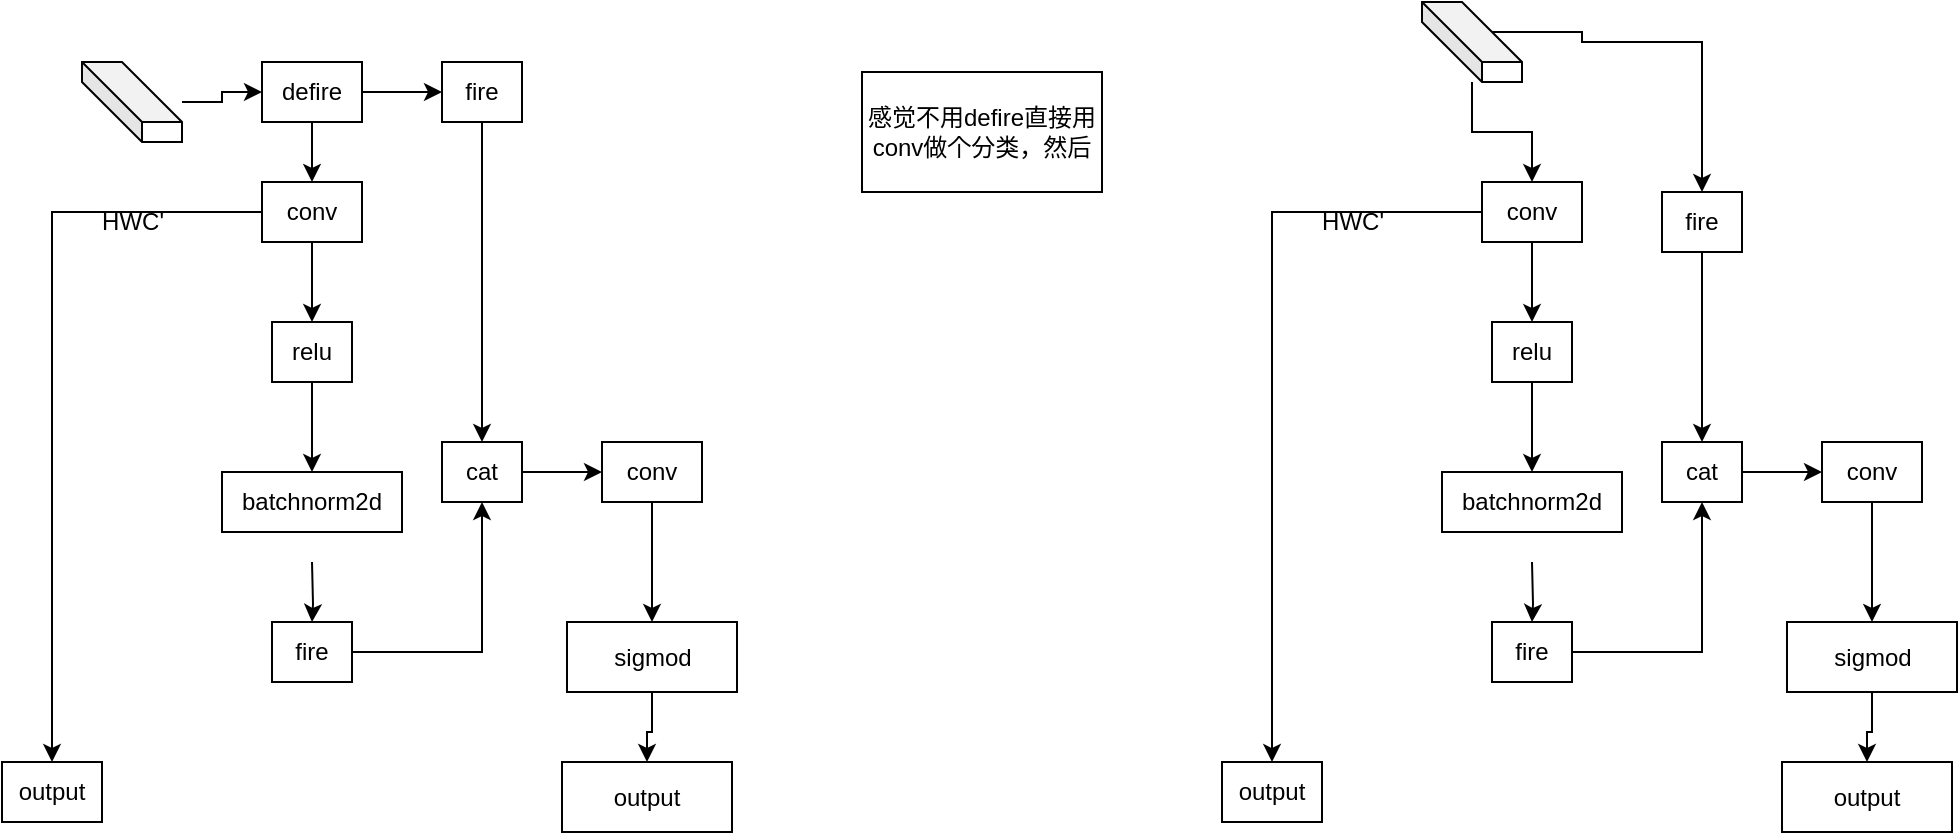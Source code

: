 <mxfile version="26.0.2">
  <diagram name="第 1 页" id="FY-H7hyFc6ps45kCjdqG">
    <mxGraphModel dx="1674" dy="738" grid="1" gridSize="10" guides="1" tooltips="1" connect="1" arrows="1" fold="1" page="1" pageScale="1" pageWidth="827" pageHeight="1169" math="0" shadow="0">
      <root>
        <mxCell id="0" />
        <mxCell id="1" parent="0" />
        <mxCell id="tnBm_oOFpH9Fi_et7Wun-1" value="" style="edgeStyle=orthogonalEdgeStyle;rounded=0;orthogonalLoop=1;jettySize=auto;html=1;" parent="1" source="tnBm_oOFpH9Fi_et7Wun-2" target="tnBm_oOFpH9Fi_et7Wun-5" edge="1">
          <mxGeometry relative="1" as="geometry" />
        </mxCell>
        <mxCell id="tnBm_oOFpH9Fi_et7Wun-2" value="" style="shape=cube;whiteSpace=wrap;html=1;boundedLbl=1;backgroundOutline=1;darkOpacity=0.05;darkOpacity2=0.1;rotation=0;size=30;" parent="1" vertex="1">
          <mxGeometry x="80" y="40" width="50" height="40" as="geometry" />
        </mxCell>
        <mxCell id="tnBm_oOFpH9Fi_et7Wun-3" value="HWC&#39;" style="text;html=1;align=center;verticalAlign=middle;resizable=0;points=[];autosize=1;strokeColor=none;fillColor=none;" parent="1" vertex="1">
          <mxGeometry x="80" y="105" width="50" height="30" as="geometry" />
        </mxCell>
        <mxCell id="tnBm_oOFpH9Fi_et7Wun-4" value="" style="edgeStyle=orthogonalEdgeStyle;rounded=0;orthogonalLoop=1;jettySize=auto;html=1;" parent="1" source="tnBm_oOFpH9Fi_et7Wun-5" target="tnBm_oOFpH9Fi_et7Wun-7" edge="1">
          <mxGeometry relative="1" as="geometry" />
        </mxCell>
        <mxCell id="tnBm_oOFpH9Fi_et7Wun-14" value="" style="edgeStyle=orthogonalEdgeStyle;rounded=0;orthogonalLoop=1;jettySize=auto;html=1;" parent="1" source="tnBm_oOFpH9Fi_et7Wun-5" target="tnBm_oOFpH9Fi_et7Wun-13" edge="1">
          <mxGeometry relative="1" as="geometry" />
        </mxCell>
        <mxCell id="tnBm_oOFpH9Fi_et7Wun-5" value="defire" style="whiteSpace=wrap;html=1;" parent="1" vertex="1">
          <mxGeometry x="170" y="40" width="50" height="30" as="geometry" />
        </mxCell>
        <mxCell id="tnBm_oOFpH9Fi_et7Wun-6" value="" style="edgeStyle=orthogonalEdgeStyle;rounded=0;orthogonalLoop=1;jettySize=auto;html=1;" parent="1" source="tnBm_oOFpH9Fi_et7Wun-7" target="tnBm_oOFpH9Fi_et7Wun-9" edge="1">
          <mxGeometry relative="1" as="geometry" />
        </mxCell>
        <mxCell id="tnBm_oOFpH9Fi_et7Wun-29" value="" style="edgeStyle=orthogonalEdgeStyle;rounded=0;orthogonalLoop=1;jettySize=auto;html=1;" parent="1" source="tnBm_oOFpH9Fi_et7Wun-7" target="tnBm_oOFpH9Fi_et7Wun-28" edge="1">
          <mxGeometry relative="1" as="geometry" />
        </mxCell>
        <mxCell id="tnBm_oOFpH9Fi_et7Wun-7" value="conv" style="whiteSpace=wrap;html=1;" parent="1" vertex="1">
          <mxGeometry x="170" y="100" width="50" height="30" as="geometry" />
        </mxCell>
        <mxCell id="tnBm_oOFpH9Fi_et7Wun-8" value="" style="edgeStyle=orthogonalEdgeStyle;rounded=0;orthogonalLoop=1;jettySize=auto;html=1;entryX=0.5;entryY=0;entryDx=0;entryDy=0;" parent="1" source="tnBm_oOFpH9Fi_et7Wun-9" target="tnBm_oOFpH9Fi_et7Wun-10" edge="1">
          <mxGeometry relative="1" as="geometry">
            <mxPoint x="195" y="260" as="targetPoint" />
          </mxGeometry>
        </mxCell>
        <mxCell id="tnBm_oOFpH9Fi_et7Wun-9" value="relu" style="whiteSpace=wrap;html=1;" parent="1" vertex="1">
          <mxGeometry x="175" y="170" width="40" height="30" as="geometry" />
        </mxCell>
        <mxCell id="tnBm_oOFpH9Fi_et7Wun-12" value="" style="edgeStyle=orthogonalEdgeStyle;rounded=0;orthogonalLoop=1;jettySize=auto;html=1;" parent="1" target="tnBm_oOFpH9Fi_et7Wun-11" edge="1">
          <mxGeometry relative="1" as="geometry">
            <mxPoint x="195.0" y="290" as="sourcePoint" />
          </mxGeometry>
        </mxCell>
        <mxCell id="tnBm_oOFpH9Fi_et7Wun-10" value="batchnorm2d" style="whiteSpace=wrap;html=1;" parent="1" vertex="1">
          <mxGeometry x="150" y="245" width="90" height="30" as="geometry" />
        </mxCell>
        <mxCell id="tnBm_oOFpH9Fi_et7Wun-18" value="" style="edgeStyle=orthogonalEdgeStyle;rounded=0;orthogonalLoop=1;jettySize=auto;html=1;" parent="1" source="tnBm_oOFpH9Fi_et7Wun-11" target="tnBm_oOFpH9Fi_et7Wun-17" edge="1">
          <mxGeometry relative="1" as="geometry" />
        </mxCell>
        <mxCell id="tnBm_oOFpH9Fi_et7Wun-11" value="fire" style="whiteSpace=wrap;html=1;" parent="1" vertex="1">
          <mxGeometry x="175" y="320" width="40" height="30" as="geometry" />
        </mxCell>
        <mxCell id="tnBm_oOFpH9Fi_et7Wun-20" value="" style="edgeStyle=orthogonalEdgeStyle;rounded=0;orthogonalLoop=1;jettySize=auto;html=1;entryX=0.5;entryY=0;entryDx=0;entryDy=0;" parent="1" source="tnBm_oOFpH9Fi_et7Wun-13" target="tnBm_oOFpH9Fi_et7Wun-17" edge="1">
          <mxGeometry relative="1" as="geometry">
            <mxPoint x="280" y="165" as="targetPoint" />
          </mxGeometry>
        </mxCell>
        <mxCell id="tnBm_oOFpH9Fi_et7Wun-13" value="fire" style="whiteSpace=wrap;html=1;" parent="1" vertex="1">
          <mxGeometry x="260" y="40" width="40" height="30" as="geometry" />
        </mxCell>
        <mxCell id="tnBm_oOFpH9Fi_et7Wun-22" value="" style="edgeStyle=orthogonalEdgeStyle;rounded=0;orthogonalLoop=1;jettySize=auto;html=1;" parent="1" source="tnBm_oOFpH9Fi_et7Wun-17" target="tnBm_oOFpH9Fi_et7Wun-21" edge="1">
          <mxGeometry relative="1" as="geometry" />
        </mxCell>
        <mxCell id="tnBm_oOFpH9Fi_et7Wun-17" value="cat" style="whiteSpace=wrap;html=1;" parent="1" vertex="1">
          <mxGeometry x="260" y="230" width="40" height="30" as="geometry" />
        </mxCell>
        <mxCell id="tnBm_oOFpH9Fi_et7Wun-24" value="" style="edgeStyle=orthogonalEdgeStyle;rounded=0;orthogonalLoop=1;jettySize=auto;html=1;" parent="1" source="tnBm_oOFpH9Fi_et7Wun-21" target="tnBm_oOFpH9Fi_et7Wun-23" edge="1">
          <mxGeometry relative="1" as="geometry" />
        </mxCell>
        <mxCell id="tnBm_oOFpH9Fi_et7Wun-21" value="conv" style="whiteSpace=wrap;html=1;" parent="1" vertex="1">
          <mxGeometry x="340" y="230" width="50" height="30" as="geometry" />
        </mxCell>
        <mxCell id="tnBm_oOFpH9Fi_et7Wun-27" value="" style="edgeStyle=orthogonalEdgeStyle;rounded=0;orthogonalLoop=1;jettySize=auto;html=1;" parent="1" source="tnBm_oOFpH9Fi_et7Wun-23" target="tnBm_oOFpH9Fi_et7Wun-26" edge="1">
          <mxGeometry relative="1" as="geometry" />
        </mxCell>
        <mxCell id="tnBm_oOFpH9Fi_et7Wun-23" value="sigmod" style="whiteSpace=wrap;html=1;" parent="1" vertex="1">
          <mxGeometry x="322.5" y="320" width="85" height="35" as="geometry" />
        </mxCell>
        <mxCell id="tnBm_oOFpH9Fi_et7Wun-26" value="output" style="whiteSpace=wrap;html=1;" parent="1" vertex="1">
          <mxGeometry x="320" y="390" width="85" height="35" as="geometry" />
        </mxCell>
        <mxCell id="tnBm_oOFpH9Fi_et7Wun-28" value="output" style="whiteSpace=wrap;html=1;" parent="1" vertex="1">
          <mxGeometry x="40" y="390" width="50" height="30" as="geometry" />
        </mxCell>
        <mxCell id="p_KiKT5J5qFMpIR7NZXu-1" value="感觉不用defire直接用conv做个分类，然后" style="rounded=0;whiteSpace=wrap;html=1;" vertex="1" parent="1">
          <mxGeometry x="470" y="45" width="120" height="60" as="geometry" />
        </mxCell>
        <mxCell id="p_KiKT5J5qFMpIR7NZXu-2" value="" style="edgeStyle=orthogonalEdgeStyle;rounded=0;orthogonalLoop=1;jettySize=auto;html=1;entryX=0.5;entryY=0;entryDx=0;entryDy=0;" edge="1" parent="1" source="p_KiKT5J5qFMpIR7NZXu-3" target="p_KiKT5J5qFMpIR7NZXu-10">
          <mxGeometry relative="1" as="geometry">
            <mxPoint x="780" y="55" as="targetPoint" />
          </mxGeometry>
        </mxCell>
        <mxCell id="p_KiKT5J5qFMpIR7NZXu-3" value="" style="shape=cube;whiteSpace=wrap;html=1;boundedLbl=1;backgroundOutline=1;darkOpacity=0.05;darkOpacity2=0.1;rotation=0;size=30;" vertex="1" parent="1">
          <mxGeometry x="750" y="10" width="50" height="40" as="geometry" />
        </mxCell>
        <mxCell id="p_KiKT5J5qFMpIR7NZXu-4" value="HWC&#39;" style="text;html=1;align=center;verticalAlign=middle;resizable=0;points=[];autosize=1;strokeColor=none;fillColor=none;" vertex="1" parent="1">
          <mxGeometry x="690" y="105" width="50" height="30" as="geometry" />
        </mxCell>
        <mxCell id="p_KiKT5J5qFMpIR7NZXu-6" value="" style="edgeStyle=orthogonalEdgeStyle;rounded=0;orthogonalLoop=1;jettySize=auto;html=1;exitX=0;exitY=0;exitDx=35;exitDy=15;exitPerimeter=0;" edge="1" parent="1" source="p_KiKT5J5qFMpIR7NZXu-3" target="p_KiKT5J5qFMpIR7NZXu-18">
          <mxGeometry relative="1" as="geometry">
            <mxPoint x="830" y="55" as="sourcePoint" />
            <Array as="points">
              <mxPoint x="830" y="25" />
              <mxPoint x="830" y="30" />
              <mxPoint x="890" y="30" />
            </Array>
          </mxGeometry>
        </mxCell>
        <mxCell id="p_KiKT5J5qFMpIR7NZXu-8" value="" style="edgeStyle=orthogonalEdgeStyle;rounded=0;orthogonalLoop=1;jettySize=auto;html=1;" edge="1" parent="1" source="p_KiKT5J5qFMpIR7NZXu-10" target="p_KiKT5J5qFMpIR7NZXu-12">
          <mxGeometry relative="1" as="geometry" />
        </mxCell>
        <mxCell id="p_KiKT5J5qFMpIR7NZXu-9" value="" style="edgeStyle=orthogonalEdgeStyle;rounded=0;orthogonalLoop=1;jettySize=auto;html=1;" edge="1" parent="1" source="p_KiKT5J5qFMpIR7NZXu-10" target="p_KiKT5J5qFMpIR7NZXu-26">
          <mxGeometry relative="1" as="geometry" />
        </mxCell>
        <mxCell id="p_KiKT5J5qFMpIR7NZXu-10" value="conv" style="whiteSpace=wrap;html=1;" vertex="1" parent="1">
          <mxGeometry x="780" y="100" width="50" height="30" as="geometry" />
        </mxCell>
        <mxCell id="p_KiKT5J5qFMpIR7NZXu-11" value="" style="edgeStyle=orthogonalEdgeStyle;rounded=0;orthogonalLoop=1;jettySize=auto;html=1;entryX=0.5;entryY=0;entryDx=0;entryDy=0;" edge="1" parent="1" source="p_KiKT5J5qFMpIR7NZXu-12" target="p_KiKT5J5qFMpIR7NZXu-14">
          <mxGeometry relative="1" as="geometry">
            <mxPoint x="805" y="260" as="targetPoint" />
          </mxGeometry>
        </mxCell>
        <mxCell id="p_KiKT5J5qFMpIR7NZXu-12" value="relu" style="whiteSpace=wrap;html=1;" vertex="1" parent="1">
          <mxGeometry x="785" y="170" width="40" height="30" as="geometry" />
        </mxCell>
        <mxCell id="p_KiKT5J5qFMpIR7NZXu-13" value="" style="edgeStyle=orthogonalEdgeStyle;rounded=0;orthogonalLoop=1;jettySize=auto;html=1;" edge="1" parent="1" target="p_KiKT5J5qFMpIR7NZXu-16">
          <mxGeometry relative="1" as="geometry">
            <mxPoint x="805.0" y="290" as="sourcePoint" />
          </mxGeometry>
        </mxCell>
        <mxCell id="p_KiKT5J5qFMpIR7NZXu-14" value="batchnorm2d" style="whiteSpace=wrap;html=1;" vertex="1" parent="1">
          <mxGeometry x="760" y="245" width="90" height="30" as="geometry" />
        </mxCell>
        <mxCell id="p_KiKT5J5qFMpIR7NZXu-15" value="" style="edgeStyle=orthogonalEdgeStyle;rounded=0;orthogonalLoop=1;jettySize=auto;html=1;" edge="1" parent="1" source="p_KiKT5J5qFMpIR7NZXu-16" target="p_KiKT5J5qFMpIR7NZXu-20">
          <mxGeometry relative="1" as="geometry" />
        </mxCell>
        <mxCell id="p_KiKT5J5qFMpIR7NZXu-16" value="fire" style="whiteSpace=wrap;html=1;" vertex="1" parent="1">
          <mxGeometry x="785" y="320" width="40" height="30" as="geometry" />
        </mxCell>
        <mxCell id="p_KiKT5J5qFMpIR7NZXu-17" value="" style="edgeStyle=orthogonalEdgeStyle;rounded=0;orthogonalLoop=1;jettySize=auto;html=1;entryX=0.5;entryY=0;entryDx=0;entryDy=0;" edge="1" parent="1" source="p_KiKT5J5qFMpIR7NZXu-18" target="p_KiKT5J5qFMpIR7NZXu-20">
          <mxGeometry relative="1" as="geometry">
            <mxPoint x="890" y="165" as="targetPoint" />
          </mxGeometry>
        </mxCell>
        <mxCell id="p_KiKT5J5qFMpIR7NZXu-18" value="fire" style="whiteSpace=wrap;html=1;" vertex="1" parent="1">
          <mxGeometry x="870" y="105" width="40" height="30" as="geometry" />
        </mxCell>
        <mxCell id="p_KiKT5J5qFMpIR7NZXu-19" value="" style="edgeStyle=orthogonalEdgeStyle;rounded=0;orthogonalLoop=1;jettySize=auto;html=1;" edge="1" parent="1" source="p_KiKT5J5qFMpIR7NZXu-20" target="p_KiKT5J5qFMpIR7NZXu-22">
          <mxGeometry relative="1" as="geometry" />
        </mxCell>
        <mxCell id="p_KiKT5J5qFMpIR7NZXu-20" value="cat" style="whiteSpace=wrap;html=1;" vertex="1" parent="1">
          <mxGeometry x="870" y="230" width="40" height="30" as="geometry" />
        </mxCell>
        <mxCell id="p_KiKT5J5qFMpIR7NZXu-21" value="" style="edgeStyle=orthogonalEdgeStyle;rounded=0;orthogonalLoop=1;jettySize=auto;html=1;" edge="1" parent="1" source="p_KiKT5J5qFMpIR7NZXu-22" target="p_KiKT5J5qFMpIR7NZXu-24">
          <mxGeometry relative="1" as="geometry" />
        </mxCell>
        <mxCell id="p_KiKT5J5qFMpIR7NZXu-22" value="conv" style="whiteSpace=wrap;html=1;" vertex="1" parent="1">
          <mxGeometry x="950" y="230" width="50" height="30" as="geometry" />
        </mxCell>
        <mxCell id="p_KiKT5J5qFMpIR7NZXu-23" value="" style="edgeStyle=orthogonalEdgeStyle;rounded=0;orthogonalLoop=1;jettySize=auto;html=1;" edge="1" parent="1" source="p_KiKT5J5qFMpIR7NZXu-24" target="p_KiKT5J5qFMpIR7NZXu-25">
          <mxGeometry relative="1" as="geometry" />
        </mxCell>
        <mxCell id="p_KiKT5J5qFMpIR7NZXu-24" value="sigmod" style="whiteSpace=wrap;html=1;" vertex="1" parent="1">
          <mxGeometry x="932.5" y="320" width="85" height="35" as="geometry" />
        </mxCell>
        <mxCell id="p_KiKT5J5qFMpIR7NZXu-25" value="output" style="whiteSpace=wrap;html=1;" vertex="1" parent="1">
          <mxGeometry x="930" y="390" width="85" height="35" as="geometry" />
        </mxCell>
        <mxCell id="p_KiKT5J5qFMpIR7NZXu-26" value="output" style="whiteSpace=wrap;html=1;" vertex="1" parent="1">
          <mxGeometry x="650" y="390" width="50" height="30" as="geometry" />
        </mxCell>
      </root>
    </mxGraphModel>
  </diagram>
</mxfile>
